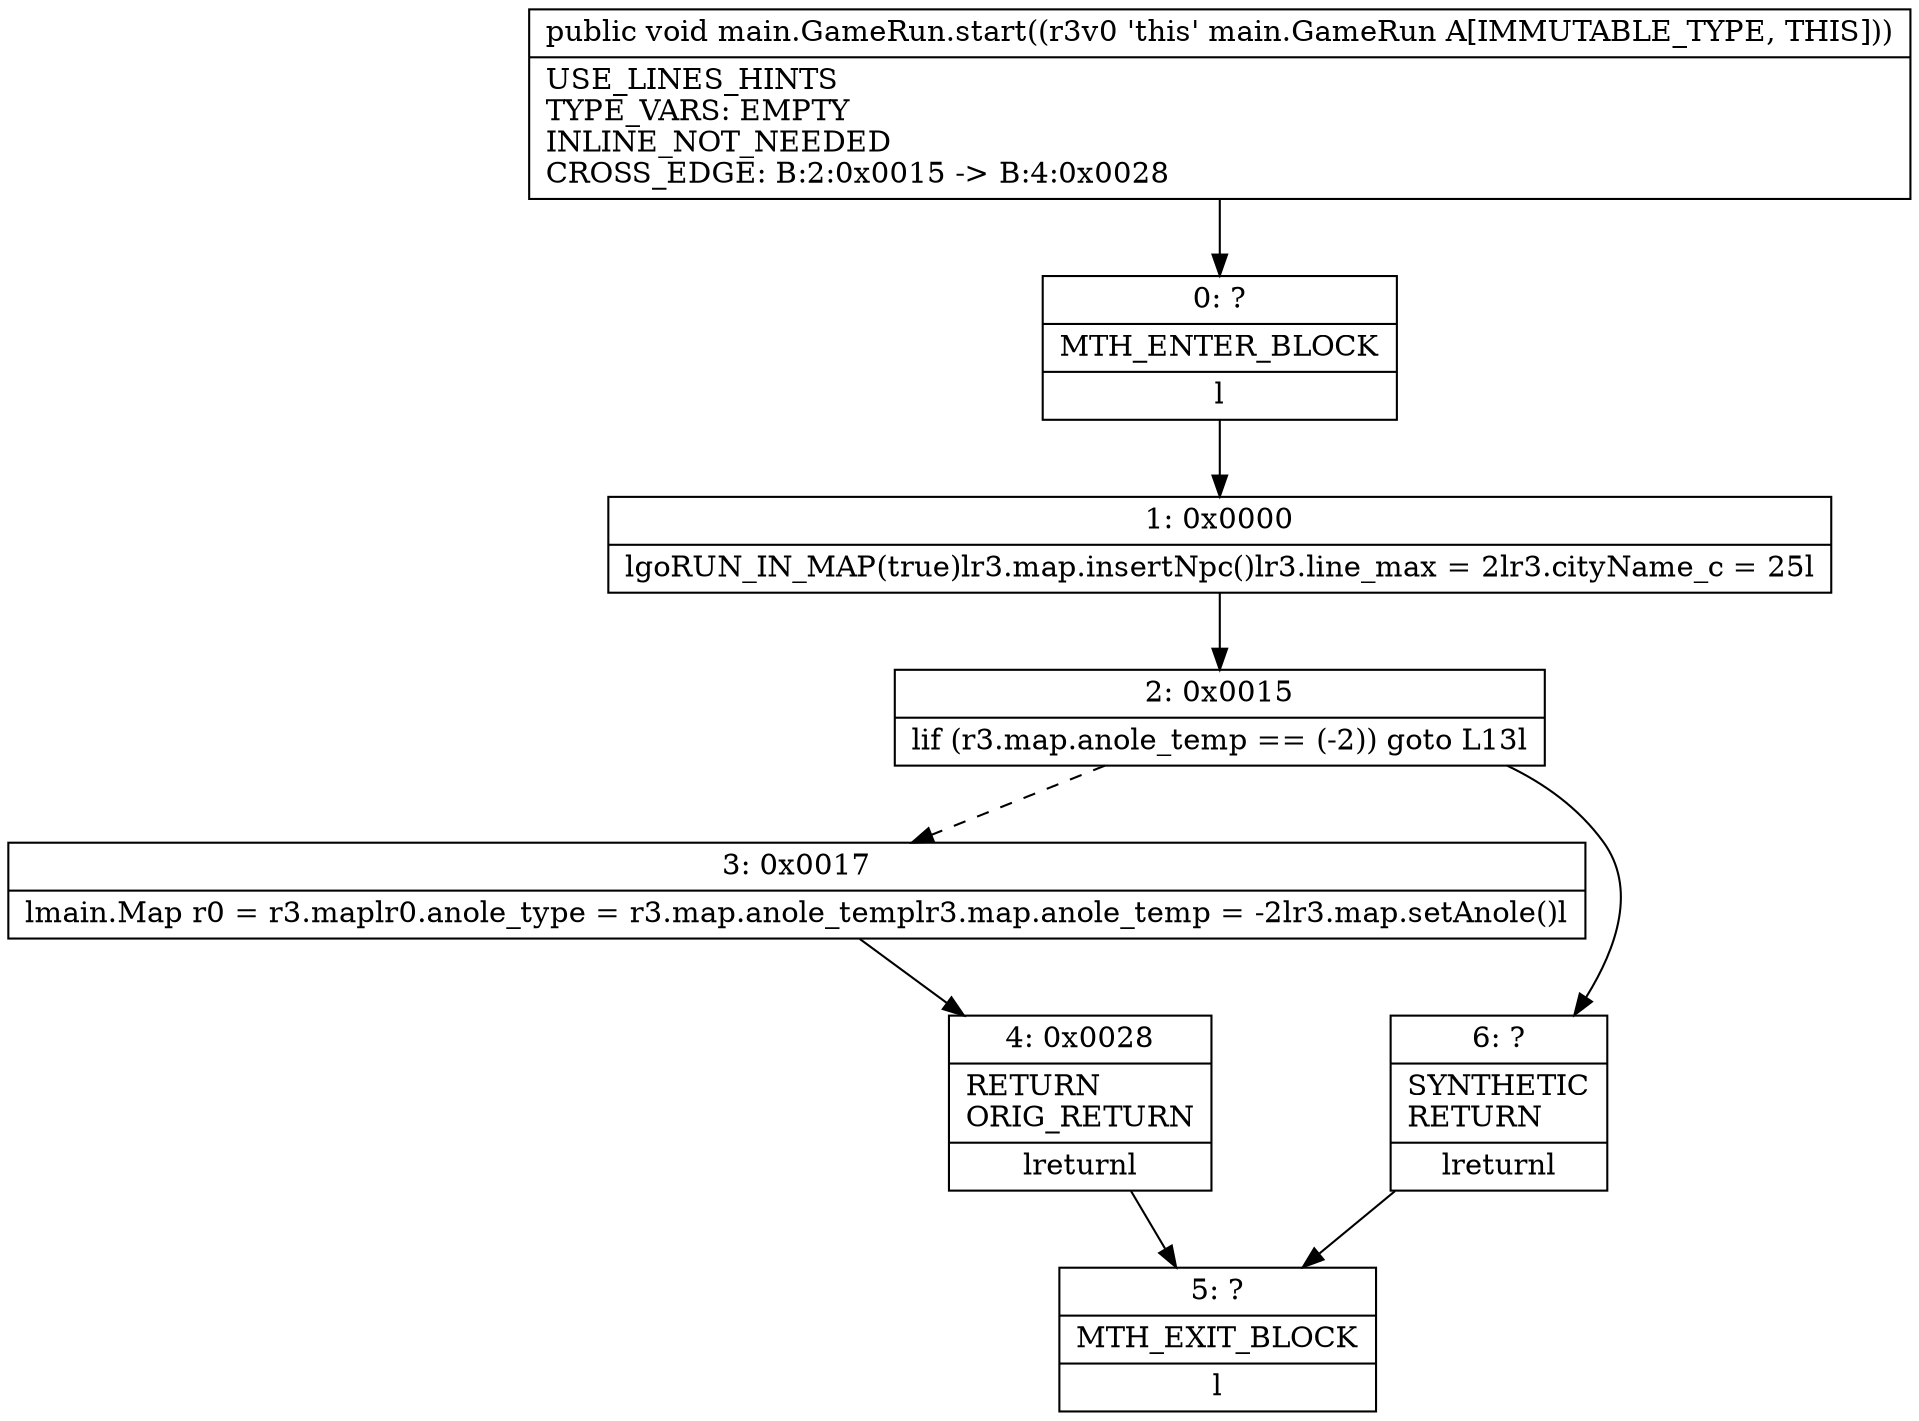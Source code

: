 digraph "CFG formain.GameRun.start()V" {
Node_0 [shape=record,label="{0\:\ ?|MTH_ENTER_BLOCK\l|l}"];
Node_1 [shape=record,label="{1\:\ 0x0000|lgoRUN_IN_MAP(true)lr3.map.insertNpc()lr3.line_max = 2lr3.cityName_c = 25l}"];
Node_2 [shape=record,label="{2\:\ 0x0015|lif (r3.map.anole_temp == (\-2)) goto L13l}"];
Node_3 [shape=record,label="{3\:\ 0x0017|lmain.Map r0 = r3.maplr0.anole_type = r3.map.anole_templr3.map.anole_temp = \-2lr3.map.setAnole()l}"];
Node_4 [shape=record,label="{4\:\ 0x0028|RETURN\lORIG_RETURN\l|lreturnl}"];
Node_5 [shape=record,label="{5\:\ ?|MTH_EXIT_BLOCK\l|l}"];
Node_6 [shape=record,label="{6\:\ ?|SYNTHETIC\lRETURN\l|lreturnl}"];
MethodNode[shape=record,label="{public void main.GameRun.start((r3v0 'this' main.GameRun A[IMMUTABLE_TYPE, THIS]))  | USE_LINES_HINTS\lTYPE_VARS: EMPTY\lINLINE_NOT_NEEDED\lCROSS_EDGE: B:2:0x0015 \-\> B:4:0x0028\l}"];
MethodNode -> Node_0;
Node_0 -> Node_1;
Node_1 -> Node_2;
Node_2 -> Node_3[style=dashed];
Node_2 -> Node_6;
Node_3 -> Node_4;
Node_4 -> Node_5;
Node_6 -> Node_5;
}

